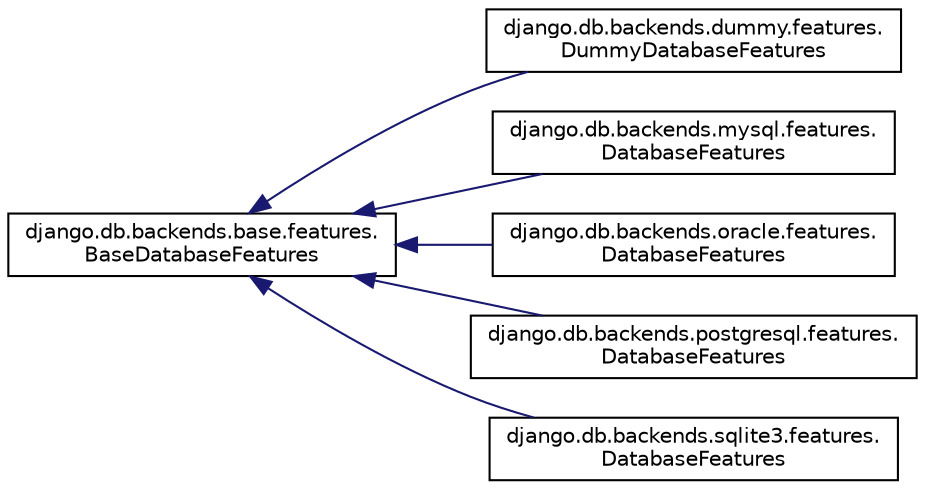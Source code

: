 digraph "Graphical Class Hierarchy"
{
 // LATEX_PDF_SIZE
  edge [fontname="Helvetica",fontsize="10",labelfontname="Helvetica",labelfontsize="10"];
  node [fontname="Helvetica",fontsize="10",shape=record];
  rankdir="LR";
  Node0 [label="django.db.backends.base.features.\lBaseDatabaseFeatures",height=0.2,width=0.4,color="black", fillcolor="white", style="filled",URL="$d8/de3/classdjango_1_1db_1_1backends_1_1base_1_1features_1_1_base_database_features.html",tooltip=" "];
  Node0 -> Node1 [dir="back",color="midnightblue",fontsize="10",style="solid",fontname="Helvetica"];
  Node1 [label="django.db.backends.dummy.features.\lDummyDatabaseFeatures",height=0.2,width=0.4,color="black", fillcolor="white", style="filled",URL="$df/d09/classdjango_1_1db_1_1backends_1_1dummy_1_1features_1_1_dummy_database_features.html",tooltip=" "];
  Node0 -> Node2 [dir="back",color="midnightblue",fontsize="10",style="solid",fontname="Helvetica"];
  Node2 [label="django.db.backends.mysql.features.\lDatabaseFeatures",height=0.2,width=0.4,color="black", fillcolor="white", style="filled",URL="$dc/d15/classdjango_1_1db_1_1backends_1_1mysql_1_1features_1_1_database_features.html",tooltip=" "];
  Node0 -> Node3 [dir="back",color="midnightblue",fontsize="10",style="solid",fontname="Helvetica"];
  Node3 [label="django.db.backends.oracle.features.\lDatabaseFeatures",height=0.2,width=0.4,color="black", fillcolor="white", style="filled",URL="$dd/dd2/classdjango_1_1db_1_1backends_1_1oracle_1_1features_1_1_database_features.html",tooltip=" "];
  Node0 -> Node4 [dir="back",color="midnightblue",fontsize="10",style="solid",fontname="Helvetica"];
  Node4 [label="django.db.backends.postgresql.features.\lDatabaseFeatures",height=0.2,width=0.4,color="black", fillcolor="white", style="filled",URL="$d9/dd5/classdjango_1_1db_1_1backends_1_1postgresql_1_1features_1_1_database_features.html",tooltip=" "];
  Node0 -> Node5 [dir="back",color="midnightblue",fontsize="10",style="solid",fontname="Helvetica"];
  Node5 [label="django.db.backends.sqlite3.features.\lDatabaseFeatures",height=0.2,width=0.4,color="black", fillcolor="white", style="filled",URL="$d0/d1f/classdjango_1_1db_1_1backends_1_1sqlite3_1_1features_1_1_database_features.html",tooltip=" "];
}
